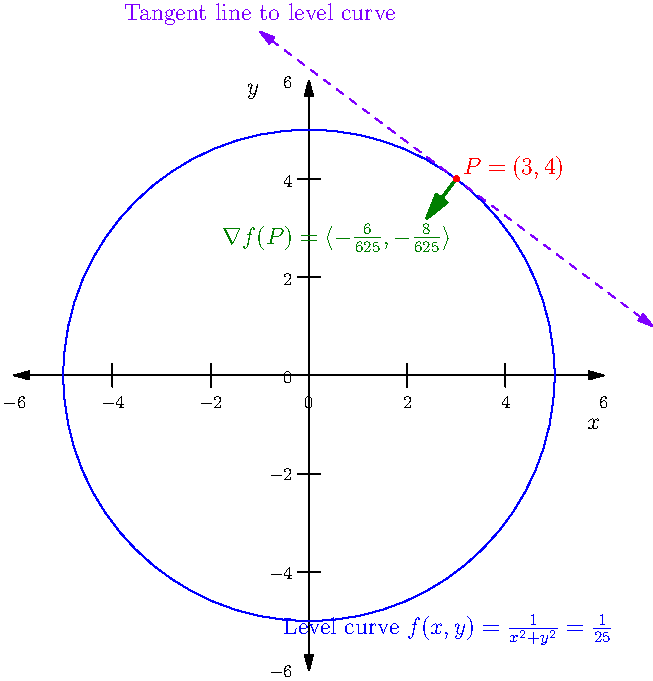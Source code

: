 import graph;
size(12cm);
xaxis("$x$", -6, 6, Ticks(Label(fontsize(9pt)), Step=2, begin=false, end=false), Arrows);
yaxis("$y$", -6, 6, Ticks(Label(fontsize(9pt)), Step=2, begin=false, end=false), Arrows);

draw(scale(5)*unitcircle, blue);
real eps = 1.8;
pair P = (3,4);
pair P1 = (3+eps,4);
label("Level curve $f(x,y) = \frac{1}{x^2+y^2} = \frac{1}{25}$", 5*dir(-71), dir(-71), blue);
draw(P--0.8*P, deepgreen+1.2, EndArrow);
label("$\nabla f(P) = \langle -\frac{6}{625}, -\frac{8}{625} \rangle$", 0.8*P, -dir(P), deepgreen);
real s = 5;
draw((P+s*dir(90)*dir(P))--(P+s*dir(-90)*dir(P)), purple + dashed, Arrows);
label("Tangent line to level curve", P+s*dir(90)*dir(P), dir(90), purple);
dot("$P = (3,4)$", P, dir(30), red);
